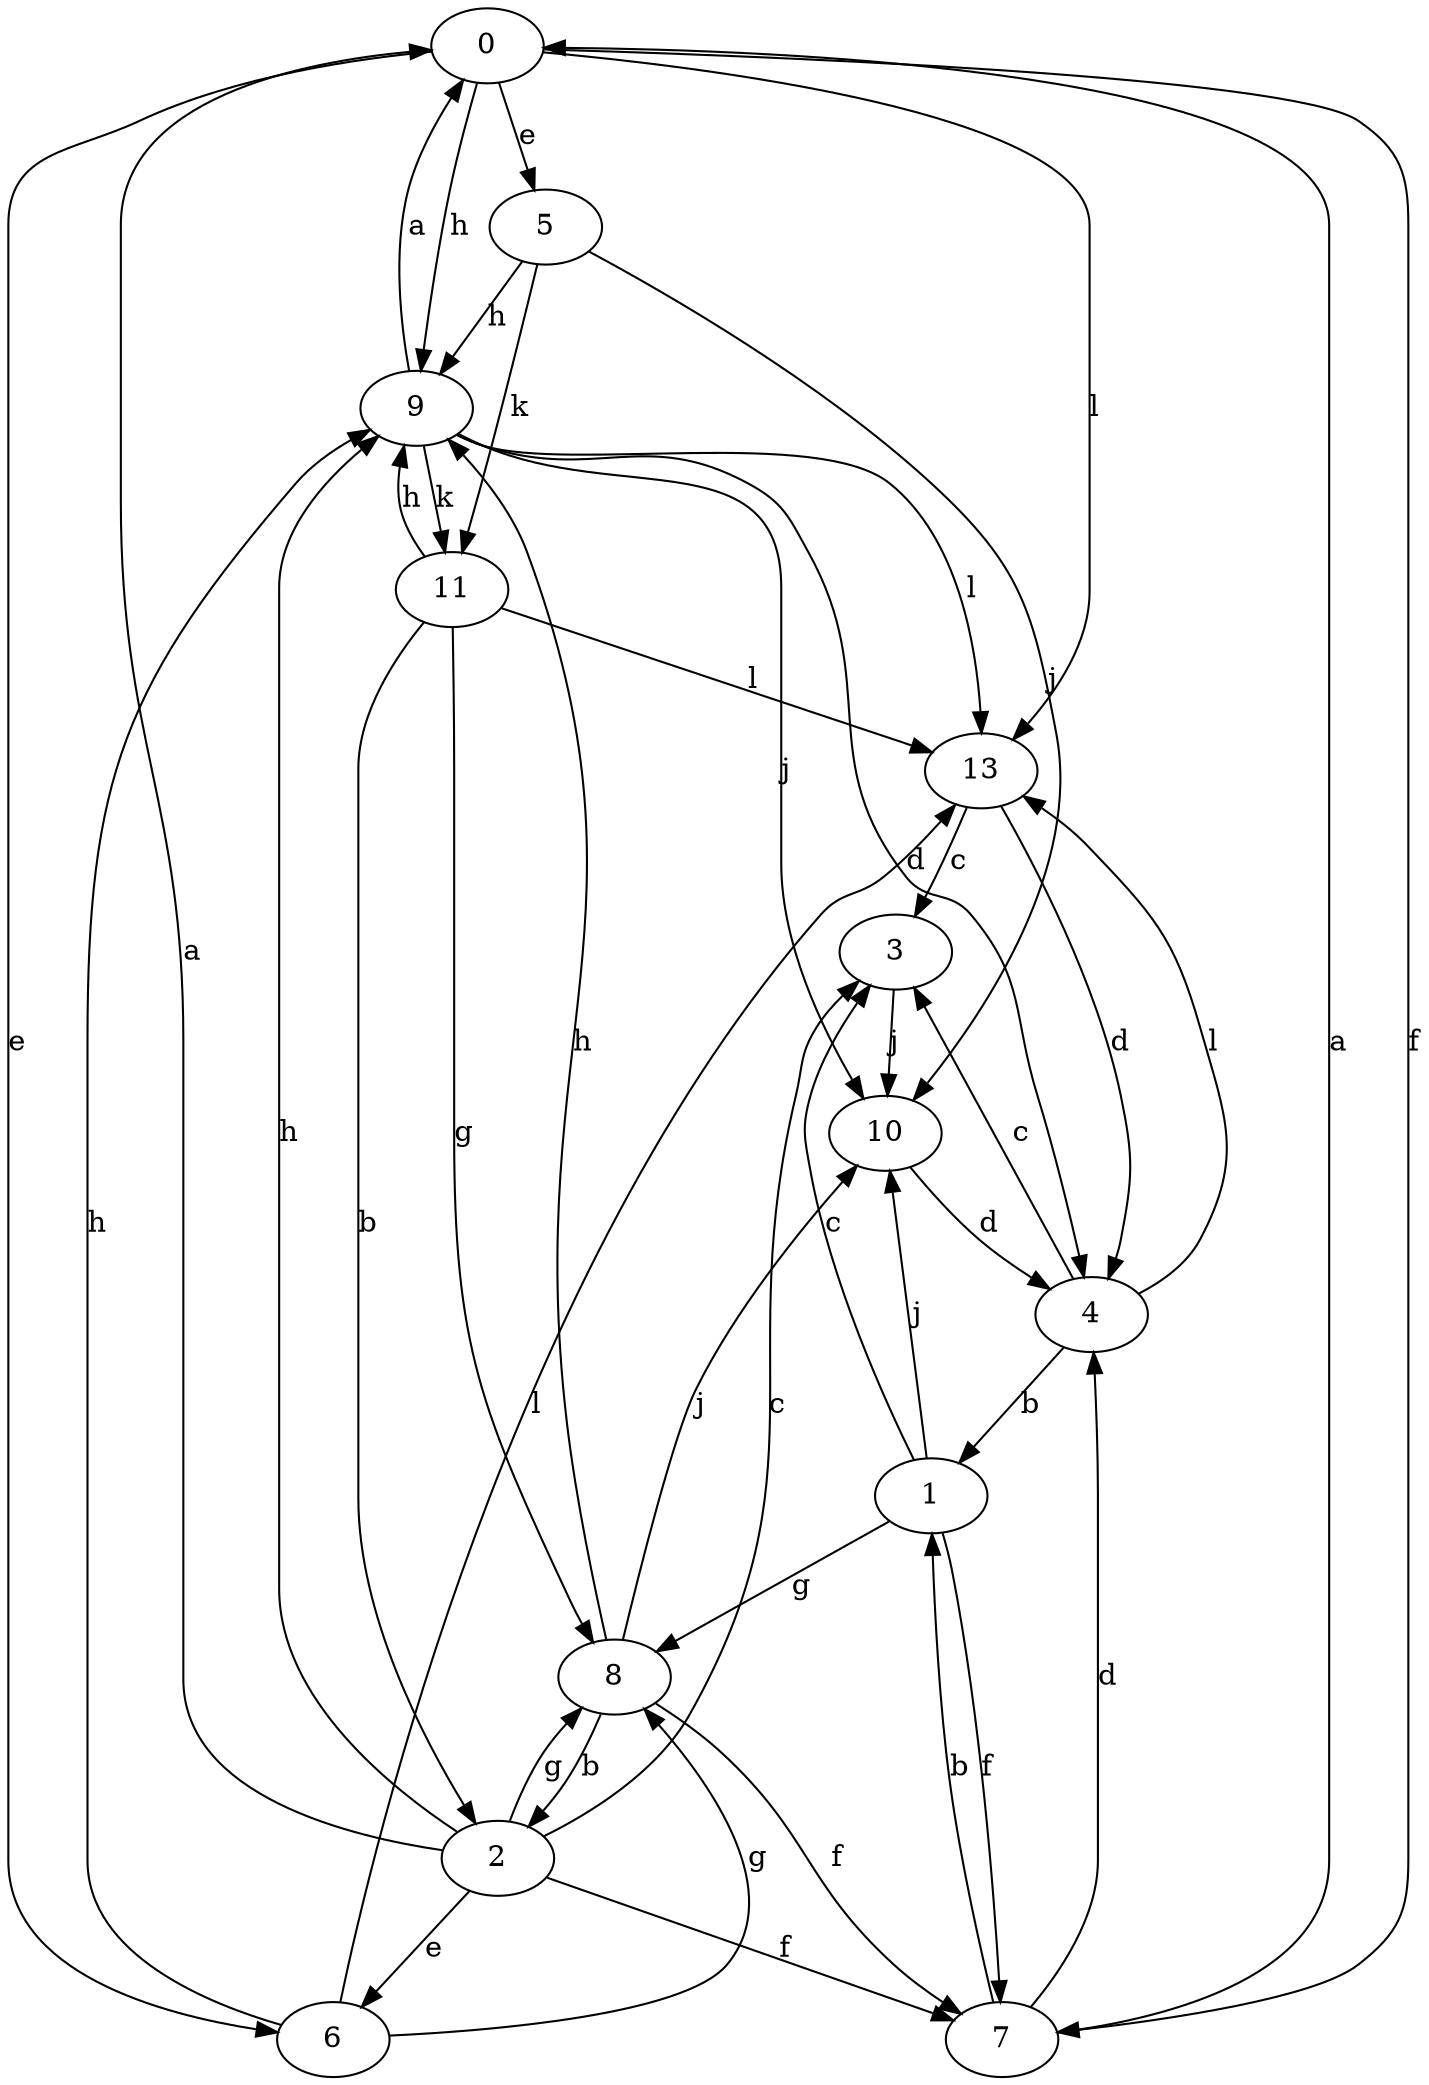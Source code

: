 strict digraph  {
0;
1;
2;
3;
4;
5;
6;
7;
8;
9;
10;
11;
13;
0 -> 5  [label=e];
0 -> 6  [label=e];
0 -> 7  [label=f];
0 -> 9  [label=h];
0 -> 13  [label=l];
1 -> 3  [label=c];
1 -> 7  [label=f];
1 -> 8  [label=g];
1 -> 10  [label=j];
2 -> 0  [label=a];
2 -> 3  [label=c];
2 -> 6  [label=e];
2 -> 7  [label=f];
2 -> 8  [label=g];
2 -> 9  [label=h];
3 -> 10  [label=j];
4 -> 1  [label=b];
4 -> 3  [label=c];
4 -> 13  [label=l];
5 -> 9  [label=h];
5 -> 10  [label=j];
5 -> 11  [label=k];
6 -> 8  [label=g];
6 -> 9  [label=h];
6 -> 13  [label=l];
7 -> 0  [label=a];
7 -> 1  [label=b];
7 -> 4  [label=d];
8 -> 2  [label=b];
8 -> 7  [label=f];
8 -> 9  [label=h];
8 -> 10  [label=j];
9 -> 0  [label=a];
9 -> 4  [label=d];
9 -> 10  [label=j];
9 -> 11  [label=k];
9 -> 13  [label=l];
10 -> 4  [label=d];
11 -> 2  [label=b];
11 -> 8  [label=g];
11 -> 9  [label=h];
11 -> 13  [label=l];
13 -> 3  [label=c];
13 -> 4  [label=d];
}
